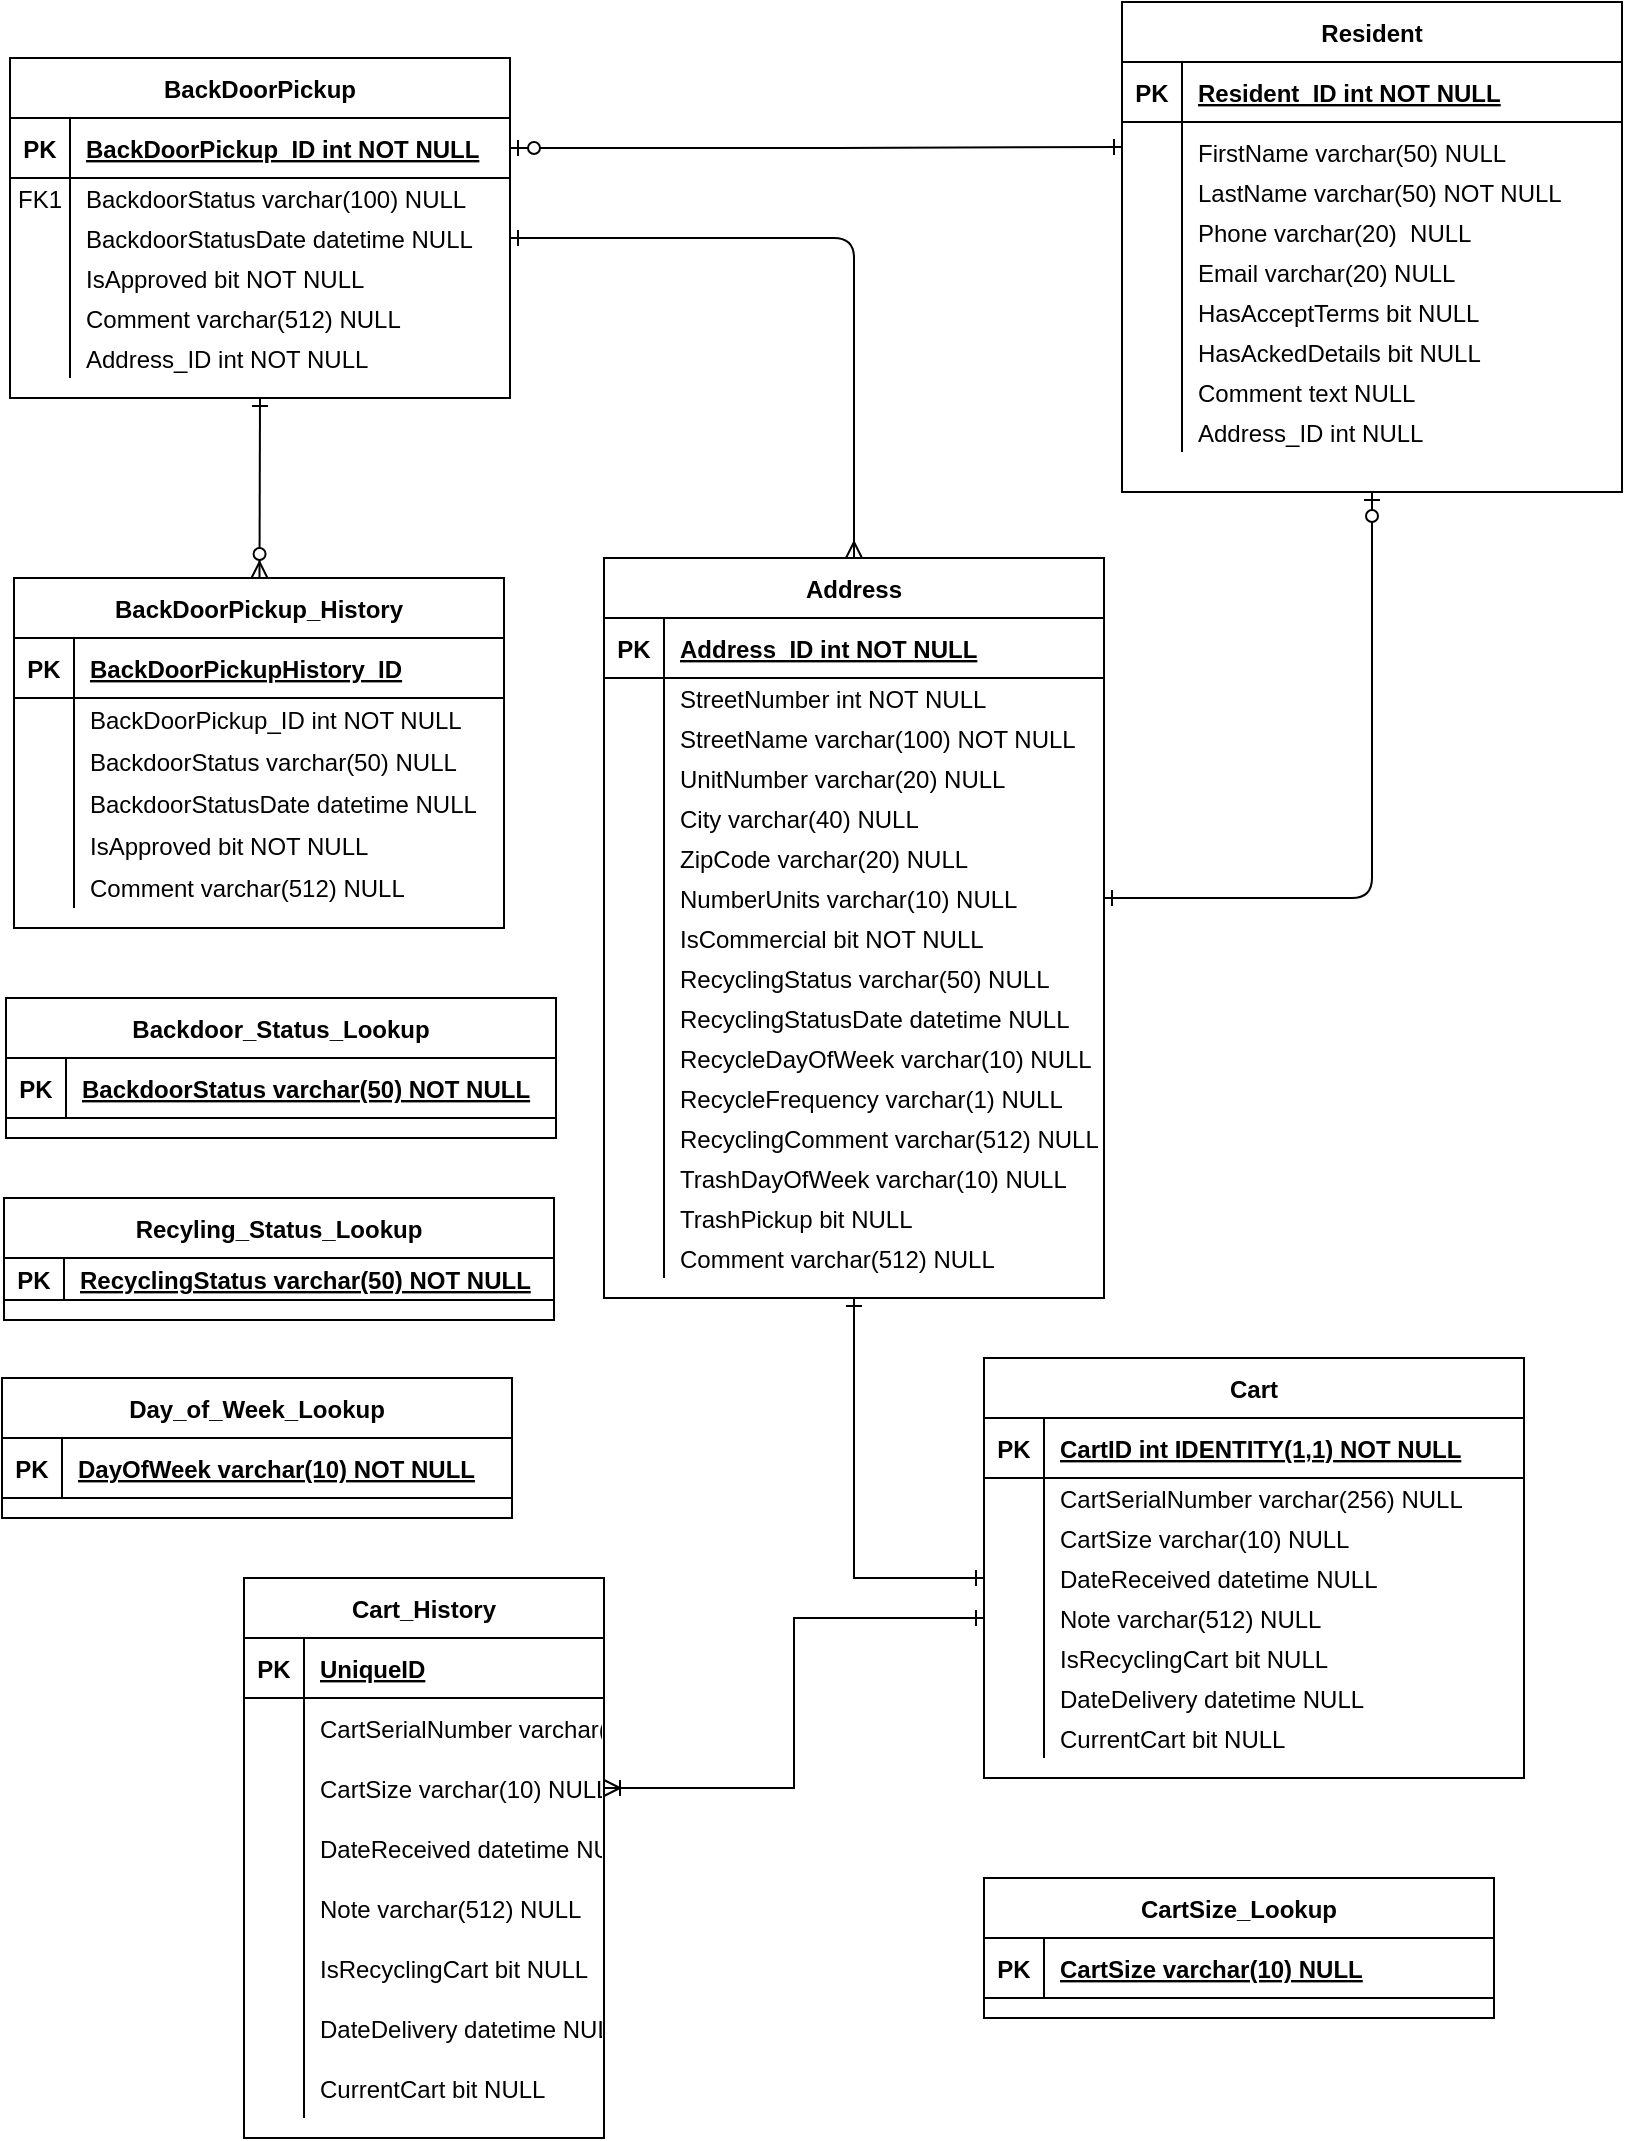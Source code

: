 <mxfile version="13.7.3" type="device"><diagram id="R2lEEEUBdFMjLlhIrx00" name="Page-1"><mxGraphModel dx="1350" dy="816" grid="1" gridSize="10" guides="1" tooltips="1" connect="1" arrows="1" fold="1" page="1" pageScale="1" pageWidth="850" pageHeight="1100" math="0" shadow="0" extFonts="Permanent Marker^https://fonts.googleapis.com/css?family=Permanent+Marker"><root><mxCell id="0"/><mxCell id="1" parent="0"/><mxCell id="C-vyLk0tnHw3VtMMgP7b-12" value="" style="edgeStyle=orthogonalEdgeStyle;endArrow=ERone;startArrow=ERzeroToOne;endFill=0;startFill=1;exitX=1;exitY=0.5;exitDx=0;exitDy=0;entryX=0;entryY=0.5;entryDx=0;entryDy=0;" parent="1" source="C-vyLk0tnHw3VtMMgP7b-14" target="C-vyLk0tnHw3VtMMgP7b-27" edge="1"><mxGeometry width="100" height="100" relative="1" as="geometry"><mxPoint x="460" y="304" as="sourcePoint"/><mxPoint x="320" y="555" as="targetPoint"/></mxGeometry></mxCell><mxCell id="InYRUvCqcg6ydO3_jA5y-37" value="" style="endArrow=ERone;startArrow=ERzeroToOne;endFill=0;startFill=1;entryX=1;entryY=0.5;entryDx=0;entryDy=0;exitX=0.5;exitY=1;exitDx=0;exitDy=0;" parent="1" source="C-vyLk0tnHw3VtMMgP7b-23" target="AdUy7Ra1p3_jU1M0rSRZ-57" edge="1"><mxGeometry width="100" height="100" relative="1" as="geometry"><mxPoint x="680" y="519" as="sourcePoint"/><mxPoint x="535" y="555" as="targetPoint"/><Array as="points"><mxPoint x="704" y="450"/></Array></mxGeometry></mxCell><mxCell id="InYRUvCqcg6ydO3_jA5y-51" value="" style="endArrow=ERzeroToMany;html=1;rounded=0;exitX=0.5;exitY=1;exitDx=0;exitDy=0;startArrow=ERone;startFill=0;endFill=1;" parent="1" source="C-vyLk0tnHw3VtMMgP7b-13" target="InYRUvCqcg6ydO3_jA5y-38" edge="1"><mxGeometry relative="1" as="geometry"><mxPoint x="340" y="420" as="sourcePoint"/><mxPoint x="150" y="520" as="targetPoint"/></mxGeometry></mxCell><mxCell id="InYRUvCqcg6ydO3_jA5y-66" value="" style="endArrow=ERone;html=1;rounded=0;startArrow=ERone;startFill=0;endFill=0;exitX=0;exitY=0.5;exitDx=0;exitDy=0;entryX=0.5;entryY=1;entryDx=0;entryDy=0;" parent="1" source="InYRUvCqcg6ydO3_jA5y-56" target="InYRUvCqcg6ydO3_jA5y-24" edge="1"><mxGeometry relative="1" as="geometry"><mxPoint x="800" y="814" as="sourcePoint"/><mxPoint x="415" y="649" as="targetPoint"/><Array as="points"><mxPoint x="445" y="790"/></Array></mxGeometry></mxCell><mxCell id="InYRUvCqcg6ydO3_jA5y-88" value="" style="endArrow=ERoneToMany;html=1;rounded=0;exitX=0;exitY=0.5;exitDx=0;exitDy=0;entryX=1;entryY=0.5;entryDx=0;entryDy=0;startArrow=ERone;startFill=0;endFill=0;edgeStyle=orthogonalEdgeStyle;" parent="1" source="InYRUvCqcg6ydO3_jA5y-59" target="InYRUvCqcg6ydO3_jA5y-78" edge="1"><mxGeometry relative="1" as="geometry"><mxPoint x="670" y="849" as="sourcePoint"/><mxPoint x="830" y="849" as="targetPoint"/></mxGeometry></mxCell><mxCell id="C-vyLk0tnHw3VtMMgP7b-13" value="BackDoorPickup" style="shape=table;startSize=30;container=1;collapsible=1;childLayout=tableLayout;fixedRows=1;rowLines=0;fontStyle=1;align=center;resizeLast=1;" parent="1" vertex="1"><mxGeometry x="23" y="30" width="250" height="170" as="geometry"/></mxCell><mxCell id="C-vyLk0tnHw3VtMMgP7b-14" value="" style="shape=partialRectangle;collapsible=0;dropTarget=0;pointerEvents=0;fillColor=none;points=[[0,0.5],[1,0.5]];portConstraint=eastwest;top=0;left=0;right=0;bottom=1;" parent="C-vyLk0tnHw3VtMMgP7b-13" vertex="1"><mxGeometry y="30" width="250" height="30" as="geometry"/></mxCell><mxCell id="C-vyLk0tnHw3VtMMgP7b-15" value="PK" style="shape=partialRectangle;overflow=hidden;connectable=0;fillColor=none;top=0;left=0;bottom=0;right=0;fontStyle=1;" parent="C-vyLk0tnHw3VtMMgP7b-14" vertex="1"><mxGeometry width="30" height="30" as="geometry"/></mxCell><mxCell id="C-vyLk0tnHw3VtMMgP7b-16" value="BackDoorPickup_ID int NOT NULL " style="shape=partialRectangle;overflow=hidden;connectable=0;fillColor=none;top=0;left=0;bottom=0;right=0;align=left;spacingLeft=6;fontStyle=5;" parent="C-vyLk0tnHw3VtMMgP7b-14" vertex="1"><mxGeometry x="30" width="220" height="30" as="geometry"/></mxCell><mxCell id="C-vyLk0tnHw3VtMMgP7b-17" value="" style="shape=partialRectangle;collapsible=0;dropTarget=0;pointerEvents=0;fillColor=none;points=[[0,0.5],[1,0.5]];portConstraint=eastwest;top=0;left=0;right=0;bottom=0;" parent="C-vyLk0tnHw3VtMMgP7b-13" vertex="1"><mxGeometry y="60" width="250" height="20" as="geometry"/></mxCell><mxCell id="C-vyLk0tnHw3VtMMgP7b-18" value="FK1" style="shape=partialRectangle;overflow=hidden;connectable=0;fillColor=none;top=0;left=0;bottom=0;right=0;" parent="C-vyLk0tnHw3VtMMgP7b-17" vertex="1"><mxGeometry width="30" height="20" as="geometry"/></mxCell><mxCell id="C-vyLk0tnHw3VtMMgP7b-19" value="BackdoorStatus varchar(100) NULL" style="shape=partialRectangle;overflow=hidden;connectable=0;fillColor=none;top=0;left=0;bottom=0;right=0;align=left;spacingLeft=6;" parent="C-vyLk0tnHw3VtMMgP7b-17" vertex="1"><mxGeometry x="30" width="220" height="20" as="geometry"/></mxCell><mxCell id="C-vyLk0tnHw3VtMMgP7b-20" value="" style="shape=partialRectangle;collapsible=0;dropTarget=0;pointerEvents=0;fillColor=none;points=[[0,0.5],[1,0.5]];portConstraint=eastwest;top=0;left=0;right=0;bottom=0;" parent="C-vyLk0tnHw3VtMMgP7b-13" vertex="1"><mxGeometry y="80" width="250" height="20" as="geometry"/></mxCell><mxCell id="C-vyLk0tnHw3VtMMgP7b-21" value="" style="shape=partialRectangle;overflow=hidden;connectable=0;fillColor=none;top=0;left=0;bottom=0;right=0;" parent="C-vyLk0tnHw3VtMMgP7b-20" vertex="1"><mxGeometry width="30" height="20" as="geometry"/></mxCell><mxCell id="C-vyLk0tnHw3VtMMgP7b-22" value="BackdoorStatusDate datetime NULL" style="shape=partialRectangle;overflow=hidden;connectable=0;fillColor=none;top=0;left=0;bottom=0;right=0;align=left;spacingLeft=6;" parent="C-vyLk0tnHw3VtMMgP7b-20" vertex="1"><mxGeometry x="30" width="220" height="20" as="geometry"/></mxCell><mxCell id="AdUy7Ra1p3_jU1M0rSRZ-88" value="" style="shape=partialRectangle;collapsible=0;dropTarget=0;pointerEvents=0;fillColor=none;points=[[0,0.5],[1,0.5]];portConstraint=eastwest;top=0;left=0;right=0;bottom=0;" parent="C-vyLk0tnHw3VtMMgP7b-13" vertex="1"><mxGeometry y="100" width="250" height="20" as="geometry"/></mxCell><mxCell id="AdUy7Ra1p3_jU1M0rSRZ-89" value="" style="shape=partialRectangle;overflow=hidden;connectable=0;fillColor=none;top=0;left=0;bottom=0;right=0;" parent="AdUy7Ra1p3_jU1M0rSRZ-88" vertex="1"><mxGeometry width="30" height="20" as="geometry"/></mxCell><mxCell id="AdUy7Ra1p3_jU1M0rSRZ-90" value="IsApproved bit NOT NULL" style="shape=partialRectangle;overflow=hidden;connectable=0;fillColor=none;top=0;left=0;bottom=0;right=0;align=left;spacingLeft=6;" parent="AdUy7Ra1p3_jU1M0rSRZ-88" vertex="1"><mxGeometry x="30" width="220" height="20" as="geometry"/></mxCell><mxCell id="AdUy7Ra1p3_jU1M0rSRZ-91" value="" style="shape=partialRectangle;collapsible=0;dropTarget=0;pointerEvents=0;fillColor=none;points=[[0,0.5],[1,0.5]];portConstraint=eastwest;top=0;left=0;right=0;bottom=0;" parent="C-vyLk0tnHw3VtMMgP7b-13" vertex="1"><mxGeometry y="120" width="250" height="20" as="geometry"/></mxCell><mxCell id="AdUy7Ra1p3_jU1M0rSRZ-92" value="" style="shape=partialRectangle;overflow=hidden;connectable=0;fillColor=none;top=0;left=0;bottom=0;right=0;" parent="AdUy7Ra1p3_jU1M0rSRZ-91" vertex="1"><mxGeometry width="30" height="20" as="geometry"/></mxCell><mxCell id="AdUy7Ra1p3_jU1M0rSRZ-93" value="Comment varchar(512) NULL" style="shape=partialRectangle;overflow=hidden;connectable=0;fillColor=none;top=0;left=0;bottom=0;right=0;align=left;spacingLeft=6;" parent="AdUy7Ra1p3_jU1M0rSRZ-91" vertex="1"><mxGeometry x="30" width="220" height="20" as="geometry"/></mxCell><mxCell id="AdUy7Ra1p3_jU1M0rSRZ-106" value="" style="shape=partialRectangle;collapsible=0;dropTarget=0;pointerEvents=0;fillColor=none;points=[[0,0.5],[1,0.5]];portConstraint=eastwest;top=0;left=0;right=0;bottom=0;" parent="C-vyLk0tnHw3VtMMgP7b-13" vertex="1"><mxGeometry y="140" width="250" height="20" as="geometry"/></mxCell><mxCell id="AdUy7Ra1p3_jU1M0rSRZ-107" value="" style="shape=partialRectangle;overflow=hidden;connectable=0;fillColor=none;top=0;left=0;bottom=0;right=0;" parent="AdUy7Ra1p3_jU1M0rSRZ-106" vertex="1"><mxGeometry width="30" height="20" as="geometry"/></mxCell><mxCell id="AdUy7Ra1p3_jU1M0rSRZ-108" value="Address_ID int NOT NULL" style="shape=partialRectangle;overflow=hidden;connectable=0;fillColor=none;top=0;left=0;bottom=0;right=0;align=left;spacingLeft=6;" parent="AdUy7Ra1p3_jU1M0rSRZ-106" vertex="1"><mxGeometry x="30" width="220" height="20" as="geometry"/></mxCell><mxCell id="C-vyLk0tnHw3VtMMgP7b-23" value="Resident" style="shape=table;startSize=30;container=1;collapsible=1;childLayout=tableLayout;fixedRows=1;rowLines=0;fontStyle=1;align=center;resizeLast=1;" parent="1" vertex="1"><mxGeometry x="579" y="2" width="250" height="245" as="geometry"/></mxCell><mxCell id="C-vyLk0tnHw3VtMMgP7b-24" value="" style="shape=partialRectangle;collapsible=0;dropTarget=0;pointerEvents=0;fillColor=none;points=[[0,0.5],[1,0.5]];portConstraint=eastwest;top=0;left=0;right=0;bottom=1;" parent="C-vyLk0tnHw3VtMMgP7b-23" vertex="1"><mxGeometry y="30" width="250" height="30" as="geometry"/></mxCell><mxCell id="C-vyLk0tnHw3VtMMgP7b-25" value="PK" style="shape=partialRectangle;overflow=hidden;connectable=0;fillColor=none;top=0;left=0;bottom=0;right=0;fontStyle=1;" parent="C-vyLk0tnHw3VtMMgP7b-24" vertex="1"><mxGeometry width="30" height="30" as="geometry"/></mxCell><mxCell id="C-vyLk0tnHw3VtMMgP7b-26" value="Resident_ID int NOT NULL " style="shape=partialRectangle;overflow=hidden;connectable=0;fillColor=none;top=0;left=0;bottom=0;right=0;align=left;spacingLeft=6;fontStyle=5;" parent="C-vyLk0tnHw3VtMMgP7b-24" vertex="1"><mxGeometry x="30" width="220" height="30" as="geometry"/></mxCell><mxCell id="C-vyLk0tnHw3VtMMgP7b-27" value="" style="shape=partialRectangle;collapsible=0;dropTarget=0;pointerEvents=0;fillColor=none;points=[[0,0.5],[1,0.5]];portConstraint=eastwest;top=0;left=0;right=0;bottom=0;" parent="C-vyLk0tnHw3VtMMgP7b-23" vertex="1"><mxGeometry y="60" width="250" height="25" as="geometry"/></mxCell><mxCell id="C-vyLk0tnHw3VtMMgP7b-28" value="" style="shape=partialRectangle;overflow=hidden;connectable=0;fillColor=none;top=0;left=0;bottom=0;right=0;" parent="C-vyLk0tnHw3VtMMgP7b-27" vertex="1"><mxGeometry width="30" height="25" as="geometry"/></mxCell><mxCell id="AdUy7Ra1p3_jU1M0rSRZ-87" value="" style="group" parent="C-vyLk0tnHw3VtMMgP7b-27" vertex="1" connectable="0"><mxGeometry x="30" width="220" height="25" as="geometry"/></mxCell><mxCell id="C-vyLk0tnHw3VtMMgP7b-29" value="FirstName varchar(50) NULL" style="shape=partialRectangle;overflow=hidden;connectable=0;fillColor=none;top=0;left=0;bottom=0;right=0;align=left;spacingLeft=6;spacing=2;" parent="AdUy7Ra1p3_jU1M0rSRZ-87" vertex="1"><mxGeometry width="220" height="30" as="geometry"/></mxCell><mxCell id="AdUy7Ra1p3_jU1M0rSRZ-1" value="" style="shape=partialRectangle;collapsible=0;dropTarget=0;pointerEvents=0;fillColor=none;points=[[0,0.5],[1,0.5]];portConstraint=eastwest;top=0;left=0;right=0;bottom=0;" parent="C-vyLk0tnHw3VtMMgP7b-23" vertex="1"><mxGeometry y="85" width="250" height="20" as="geometry"/></mxCell><mxCell id="AdUy7Ra1p3_jU1M0rSRZ-2" value="" style="shape=partialRectangle;overflow=hidden;connectable=0;fillColor=none;top=0;left=0;bottom=0;right=0;" parent="AdUy7Ra1p3_jU1M0rSRZ-1" vertex="1"><mxGeometry width="30" height="20" as="geometry"/></mxCell><mxCell id="AdUy7Ra1p3_jU1M0rSRZ-3" value="LastName varchar(50) NOT NULL" style="shape=partialRectangle;overflow=hidden;connectable=0;fillColor=none;top=0;left=0;bottom=0;right=0;align=left;spacingLeft=6;spacing=2;" parent="AdUy7Ra1p3_jU1M0rSRZ-1" vertex="1"><mxGeometry x="30" width="220" height="20" as="geometry"/></mxCell><mxCell id="AdUy7Ra1p3_jU1M0rSRZ-4" value="" style="shape=partialRectangle;collapsible=0;dropTarget=0;pointerEvents=0;fillColor=none;points=[[0,0.5],[1,0.5]];portConstraint=eastwest;top=0;left=0;right=0;bottom=0;" parent="C-vyLk0tnHw3VtMMgP7b-23" vertex="1"><mxGeometry y="105" width="250" height="20" as="geometry"/></mxCell><mxCell id="AdUy7Ra1p3_jU1M0rSRZ-5" value="" style="shape=partialRectangle;overflow=hidden;connectable=0;fillColor=none;top=0;left=0;bottom=0;right=0;" parent="AdUy7Ra1p3_jU1M0rSRZ-4" vertex="1"><mxGeometry width="30" height="20" as="geometry"/></mxCell><mxCell id="AdUy7Ra1p3_jU1M0rSRZ-6" value="Phone varchar(20)  NULL" style="shape=partialRectangle;overflow=hidden;connectable=0;fillColor=none;top=0;left=0;bottom=0;right=0;align=left;spacingLeft=6;spacing=2;" parent="AdUy7Ra1p3_jU1M0rSRZ-4" vertex="1"><mxGeometry x="30" width="220" height="20" as="geometry"/></mxCell><mxCell id="AdUy7Ra1p3_jU1M0rSRZ-7" value="" style="shape=partialRectangle;collapsible=0;dropTarget=0;pointerEvents=0;fillColor=none;points=[[0,0.5],[1,0.5]];portConstraint=eastwest;top=0;left=0;right=0;bottom=0;" parent="C-vyLk0tnHw3VtMMgP7b-23" vertex="1"><mxGeometry y="125" width="250" height="20" as="geometry"/></mxCell><mxCell id="AdUy7Ra1p3_jU1M0rSRZ-8" value="" style="shape=partialRectangle;overflow=hidden;connectable=0;fillColor=none;top=0;left=0;bottom=0;right=0;" parent="AdUy7Ra1p3_jU1M0rSRZ-7" vertex="1"><mxGeometry width="30" height="20" as="geometry"/></mxCell><mxCell id="AdUy7Ra1p3_jU1M0rSRZ-9" value="Email varchar(20) NULL" style="shape=partialRectangle;overflow=hidden;connectable=0;fillColor=none;top=0;left=0;bottom=0;right=0;align=left;spacingLeft=6;spacing=2;" parent="AdUy7Ra1p3_jU1M0rSRZ-7" vertex="1"><mxGeometry x="30" width="220" height="20" as="geometry"/></mxCell><mxCell id="AdUy7Ra1p3_jU1M0rSRZ-14" value="" style="shape=partialRectangle;collapsible=0;dropTarget=0;pointerEvents=0;fillColor=none;points=[[0,0.5],[1,0.5]];portConstraint=eastwest;top=0;left=0;right=0;bottom=0;" parent="C-vyLk0tnHw3VtMMgP7b-23" vertex="1"><mxGeometry y="145" width="250" height="20" as="geometry"/></mxCell><mxCell id="AdUy7Ra1p3_jU1M0rSRZ-15" value="" style="shape=partialRectangle;overflow=hidden;connectable=0;fillColor=none;top=0;left=0;bottom=0;right=0;" parent="AdUy7Ra1p3_jU1M0rSRZ-14" vertex="1"><mxGeometry width="30" height="20" as="geometry"/></mxCell><mxCell id="AdUy7Ra1p3_jU1M0rSRZ-16" value="HasAcceptTerms bit NULL" style="shape=partialRectangle;overflow=hidden;connectable=0;fillColor=none;top=0;left=0;bottom=0;right=0;align=left;spacingLeft=6;spacing=2;" parent="AdUy7Ra1p3_jU1M0rSRZ-14" vertex="1"><mxGeometry x="30" width="220" height="20" as="geometry"/></mxCell><mxCell id="AdUy7Ra1p3_jU1M0rSRZ-39" value="" style="shape=partialRectangle;collapsible=0;dropTarget=0;pointerEvents=0;fillColor=none;points=[[0,0.5],[1,0.5]];portConstraint=eastwest;top=0;left=0;right=0;bottom=0;" parent="C-vyLk0tnHw3VtMMgP7b-23" vertex="1"><mxGeometry y="165" width="250" height="20" as="geometry"/></mxCell><mxCell id="AdUy7Ra1p3_jU1M0rSRZ-40" value="" style="shape=partialRectangle;overflow=hidden;connectable=0;fillColor=none;top=0;left=0;bottom=0;right=0;" parent="AdUy7Ra1p3_jU1M0rSRZ-39" vertex="1"><mxGeometry width="30" height="20" as="geometry"/></mxCell><mxCell id="AdUy7Ra1p3_jU1M0rSRZ-41" value="HasAckedDetails bit NULL" style="shape=partialRectangle;overflow=hidden;connectable=0;fillColor=none;top=0;left=0;bottom=0;right=0;align=left;spacingLeft=6;spacing=2;" parent="AdUy7Ra1p3_jU1M0rSRZ-39" vertex="1"><mxGeometry x="30" width="220" height="20" as="geometry"/></mxCell><mxCell id="AdUy7Ra1p3_jU1M0rSRZ-42" value="" style="shape=partialRectangle;collapsible=0;dropTarget=0;pointerEvents=0;fillColor=none;points=[[0,0.5],[1,0.5]];portConstraint=eastwest;top=0;left=0;right=0;bottom=0;" parent="C-vyLk0tnHw3VtMMgP7b-23" vertex="1"><mxGeometry y="185" width="250" height="20" as="geometry"/></mxCell><mxCell id="AdUy7Ra1p3_jU1M0rSRZ-43" value="" style="shape=partialRectangle;overflow=hidden;connectable=0;fillColor=none;top=0;left=0;bottom=0;right=0;" parent="AdUy7Ra1p3_jU1M0rSRZ-42" vertex="1"><mxGeometry width="30" height="20" as="geometry"/></mxCell><mxCell id="AdUy7Ra1p3_jU1M0rSRZ-44" value="Comment text NULL" style="shape=partialRectangle;overflow=hidden;connectable=0;fillColor=none;top=0;left=0;bottom=0;right=0;align=left;spacingLeft=6;spacing=2;" parent="AdUy7Ra1p3_jU1M0rSRZ-42" vertex="1"><mxGeometry x="30" width="220" height="20" as="geometry"/></mxCell><mxCell id="AdUy7Ra1p3_jU1M0rSRZ-84" value="" style="shape=partialRectangle;collapsible=0;dropTarget=0;pointerEvents=0;fillColor=none;points=[[0,0.5],[1,0.5]];portConstraint=eastwest;top=0;left=0;right=0;bottom=0;" parent="C-vyLk0tnHw3VtMMgP7b-23" vertex="1"><mxGeometry y="205" width="250" height="20" as="geometry"/></mxCell><mxCell id="AdUy7Ra1p3_jU1M0rSRZ-85" value="" style="shape=partialRectangle;overflow=hidden;connectable=0;fillColor=none;top=0;left=0;bottom=0;right=0;" parent="AdUy7Ra1p3_jU1M0rSRZ-84" vertex="1"><mxGeometry width="30" height="20" as="geometry"/></mxCell><mxCell id="AdUy7Ra1p3_jU1M0rSRZ-86" value="Address_ID int NULL" style="shape=partialRectangle;overflow=hidden;connectable=0;fillColor=none;top=0;left=0;bottom=0;right=0;align=left;spacingLeft=6;spacing=2;" parent="AdUy7Ra1p3_jU1M0rSRZ-84" vertex="1"><mxGeometry x="30" width="220" height="20" as="geometry"/></mxCell><mxCell id="AdUy7Ra1p3_jU1M0rSRZ-109" value="" style="endArrow=ERone;html=1;exitX=0.5;exitY=0;exitDx=0;exitDy=0;entryX=1;entryY=0.5;entryDx=0;entryDy=0;edgeStyle=orthogonalEdgeStyle;startArrow=ERmany;startFill=0;endFill=0;" parent="1" source="InYRUvCqcg6ydO3_jA5y-24" target="C-vyLk0tnHw3VtMMgP7b-20" edge="1"><mxGeometry width="50" height="50" relative="1" as="geometry"><mxPoint x="580" y="440" as="sourcePoint"/><mxPoint x="630" y="390" as="targetPoint"/></mxGeometry></mxCell><mxCell id="InYRUvCqcg6ydO3_jA5y-38" value="BackDoorPickup_History" style="shape=table;startSize=30;container=1;collapsible=1;childLayout=tableLayout;fixedRows=1;rowLines=0;fontStyle=1;align=center;resizeLast=1;" parent="1" vertex="1"><mxGeometry x="25" y="290" width="245" height="175" as="geometry"/></mxCell><mxCell id="InYRUvCqcg6ydO3_jA5y-39" value="" style="shape=partialRectangle;collapsible=0;dropTarget=0;pointerEvents=0;fillColor=none;top=0;left=0;bottom=1;right=0;points=[[0,0.5],[1,0.5]];portConstraint=eastwest;" parent="InYRUvCqcg6ydO3_jA5y-38" vertex="1"><mxGeometry y="30" width="245" height="30" as="geometry"/></mxCell><mxCell id="InYRUvCqcg6ydO3_jA5y-40" value="PK" style="shape=partialRectangle;connectable=0;fillColor=none;top=0;left=0;bottom=0;right=0;fontStyle=1;overflow=hidden;" parent="InYRUvCqcg6ydO3_jA5y-39" vertex="1"><mxGeometry width="30" height="30" as="geometry"/></mxCell><mxCell id="InYRUvCqcg6ydO3_jA5y-41" value="BackDoorPickupHistory_ID" style="shape=partialRectangle;connectable=0;fillColor=none;top=0;left=0;bottom=0;right=0;align=left;spacingLeft=6;fontStyle=5;overflow=hidden;" parent="InYRUvCqcg6ydO3_jA5y-39" vertex="1"><mxGeometry x="30" width="215" height="30" as="geometry"/></mxCell><mxCell id="InYRUvCqcg6ydO3_jA5y-42" value="" style="shape=partialRectangle;collapsible=0;dropTarget=0;pointerEvents=0;fillColor=none;top=0;left=0;bottom=0;right=0;points=[[0,0.5],[1,0.5]];portConstraint=eastwest;" parent="InYRUvCqcg6ydO3_jA5y-38" vertex="1"><mxGeometry y="60" width="245" height="21" as="geometry"/></mxCell><mxCell id="InYRUvCqcg6ydO3_jA5y-43" value="" style="shape=partialRectangle;connectable=0;fillColor=none;top=0;left=0;bottom=0;right=0;editable=1;overflow=hidden;" parent="InYRUvCqcg6ydO3_jA5y-42" vertex="1"><mxGeometry width="30" height="21" as="geometry"/></mxCell><mxCell id="InYRUvCqcg6ydO3_jA5y-44" value="BackDoorPickup_ID int NOT NULL" style="shape=partialRectangle;connectable=0;fillColor=none;top=0;left=0;bottom=0;right=0;align=left;spacingLeft=6;overflow=hidden;" parent="InYRUvCqcg6ydO3_jA5y-42" vertex="1"><mxGeometry x="30" width="215" height="21" as="geometry"/></mxCell><mxCell id="AdUy7Ra1p3_jU1M0rSRZ-94" value="" style="shape=partialRectangle;collapsible=0;dropTarget=0;pointerEvents=0;fillColor=none;top=0;left=0;bottom=0;right=0;points=[[0,0.5],[1,0.5]];portConstraint=eastwest;" parent="InYRUvCqcg6ydO3_jA5y-38" vertex="1"><mxGeometry y="81" width="245" height="21" as="geometry"/></mxCell><mxCell id="AdUy7Ra1p3_jU1M0rSRZ-95" value="" style="shape=partialRectangle;connectable=0;fillColor=none;top=0;left=0;bottom=0;right=0;editable=1;overflow=hidden;" parent="AdUy7Ra1p3_jU1M0rSRZ-94" vertex="1"><mxGeometry width="30" height="21" as="geometry"/></mxCell><mxCell id="AdUy7Ra1p3_jU1M0rSRZ-96" value="BackdoorStatus varchar(50) NULL" style="shape=partialRectangle;connectable=0;fillColor=none;top=0;left=0;bottom=0;right=0;align=left;spacingLeft=6;overflow=hidden;" parent="AdUy7Ra1p3_jU1M0rSRZ-94" vertex="1"><mxGeometry x="30" width="215" height="21" as="geometry"/></mxCell><mxCell id="AdUy7Ra1p3_jU1M0rSRZ-97" value="" style="shape=partialRectangle;collapsible=0;dropTarget=0;pointerEvents=0;fillColor=none;top=0;left=0;bottom=0;right=0;points=[[0,0.5],[1,0.5]];portConstraint=eastwest;" parent="InYRUvCqcg6ydO3_jA5y-38" vertex="1"><mxGeometry y="102" width="245" height="21" as="geometry"/></mxCell><mxCell id="AdUy7Ra1p3_jU1M0rSRZ-98" value="" style="shape=partialRectangle;connectable=0;fillColor=none;top=0;left=0;bottom=0;right=0;editable=1;overflow=hidden;" parent="AdUy7Ra1p3_jU1M0rSRZ-97" vertex="1"><mxGeometry width="30" height="21" as="geometry"/></mxCell><mxCell id="AdUy7Ra1p3_jU1M0rSRZ-99" value="BackdoorStatusDate datetime NULL" style="shape=partialRectangle;connectable=0;fillColor=none;top=0;left=0;bottom=0;right=0;align=left;spacingLeft=6;overflow=hidden;" parent="AdUy7Ra1p3_jU1M0rSRZ-97" vertex="1"><mxGeometry x="30" width="215" height="21" as="geometry"/></mxCell><mxCell id="AdUy7Ra1p3_jU1M0rSRZ-100" value="" style="shape=partialRectangle;collapsible=0;dropTarget=0;pointerEvents=0;fillColor=none;top=0;left=0;bottom=0;right=0;points=[[0,0.5],[1,0.5]];portConstraint=eastwest;" parent="InYRUvCqcg6ydO3_jA5y-38" vertex="1"><mxGeometry y="123" width="245" height="21" as="geometry"/></mxCell><mxCell id="AdUy7Ra1p3_jU1M0rSRZ-101" value="" style="shape=partialRectangle;connectable=0;fillColor=none;top=0;left=0;bottom=0;right=0;editable=1;overflow=hidden;" parent="AdUy7Ra1p3_jU1M0rSRZ-100" vertex="1"><mxGeometry width="30" height="21" as="geometry"/></mxCell><mxCell id="AdUy7Ra1p3_jU1M0rSRZ-102" value="IsApproved bit NOT NULL" style="shape=partialRectangle;connectable=0;fillColor=none;top=0;left=0;bottom=0;right=0;align=left;spacingLeft=6;overflow=hidden;" parent="AdUy7Ra1p3_jU1M0rSRZ-100" vertex="1"><mxGeometry x="30" width="215" height="21" as="geometry"/></mxCell><mxCell id="AdUy7Ra1p3_jU1M0rSRZ-103" value="" style="shape=partialRectangle;collapsible=0;dropTarget=0;pointerEvents=0;fillColor=none;top=0;left=0;bottom=0;right=0;points=[[0,0.5],[1,0.5]];portConstraint=eastwest;" parent="InYRUvCqcg6ydO3_jA5y-38" vertex="1"><mxGeometry y="144" width="245" height="21" as="geometry"/></mxCell><mxCell id="AdUy7Ra1p3_jU1M0rSRZ-104" value="" style="shape=partialRectangle;connectable=0;fillColor=none;top=0;left=0;bottom=0;right=0;editable=1;overflow=hidden;" parent="AdUy7Ra1p3_jU1M0rSRZ-103" vertex="1"><mxGeometry width="30" height="21" as="geometry"/></mxCell><mxCell id="AdUy7Ra1p3_jU1M0rSRZ-105" value="Comment varchar(512) NULL" style="shape=partialRectangle;connectable=0;fillColor=none;top=0;left=0;bottom=0;right=0;align=left;spacingLeft=6;overflow=hidden;" parent="AdUy7Ra1p3_jU1M0rSRZ-103" vertex="1"><mxGeometry x="30" width="215" height="21" as="geometry"/></mxCell><mxCell id="AdUy7Ra1p3_jU1M0rSRZ-110" value="Backdoor_Status_Lookup" style="shape=table;startSize=30;container=1;collapsible=1;childLayout=tableLayout;fixedRows=1;rowLines=0;fontStyle=1;align=center;resizeLast=1;" parent="1" vertex="1"><mxGeometry x="21" y="500" width="275" height="70" as="geometry"/></mxCell><mxCell id="AdUy7Ra1p3_jU1M0rSRZ-111" value="" style="shape=partialRectangle;collapsible=0;dropTarget=0;pointerEvents=0;fillColor=none;top=0;left=0;bottom=1;right=0;points=[[0,0.5],[1,0.5]];portConstraint=eastwest;" parent="AdUy7Ra1p3_jU1M0rSRZ-110" vertex="1"><mxGeometry y="30" width="275" height="30" as="geometry"/></mxCell><mxCell id="AdUy7Ra1p3_jU1M0rSRZ-112" value="PK" style="shape=partialRectangle;connectable=0;fillColor=none;top=0;left=0;bottom=0;right=0;fontStyle=1;overflow=hidden;" parent="AdUy7Ra1p3_jU1M0rSRZ-111" vertex="1"><mxGeometry width="30" height="30" as="geometry"/></mxCell><mxCell id="AdUy7Ra1p3_jU1M0rSRZ-113" value="BackdoorStatus varchar(50) NOT NULL" style="shape=partialRectangle;connectable=0;fillColor=none;top=0;left=0;bottom=0;right=0;align=left;spacingLeft=6;fontStyle=5;overflow=hidden;" parent="AdUy7Ra1p3_jU1M0rSRZ-111" vertex="1"><mxGeometry x="30" width="245" height="30" as="geometry"/></mxCell><mxCell id="InYRUvCqcg6ydO3_jA5y-1" value="Recyling_Status_Lookup" style="shape=table;startSize=30;container=1;collapsible=1;childLayout=tableLayout;fixedRows=1;rowLines=0;fontStyle=1;align=center;resizeLast=1;" parent="1" vertex="1"><mxGeometry x="20" y="600" width="275" height="61" as="geometry"/></mxCell><mxCell id="InYRUvCqcg6ydO3_jA5y-2" value="" style="shape=partialRectangle;collapsible=0;dropTarget=0;pointerEvents=0;fillColor=none;top=0;left=0;bottom=1;right=0;points=[[0,0.5],[1,0.5]];portConstraint=eastwest;" parent="InYRUvCqcg6ydO3_jA5y-1" vertex="1"><mxGeometry y="30" width="275" height="21" as="geometry"/></mxCell><mxCell id="InYRUvCqcg6ydO3_jA5y-3" value="PK" style="shape=partialRectangle;connectable=0;fillColor=none;top=0;left=0;bottom=0;right=0;fontStyle=1;overflow=hidden;" parent="InYRUvCqcg6ydO3_jA5y-2" vertex="1"><mxGeometry width="30" height="21" as="geometry"/></mxCell><mxCell id="InYRUvCqcg6ydO3_jA5y-4" value="RecyclingStatus varchar(50) NOT NULL" style="shape=partialRectangle;connectable=0;fillColor=none;top=0;left=0;bottom=0;right=0;align=left;spacingLeft=6;fontStyle=5;overflow=hidden;" parent="InYRUvCqcg6ydO3_jA5y-2" vertex="1"><mxGeometry x="30" width="245" height="21" as="geometry"/></mxCell><mxCell id="AdUy7Ra1p3_jU1M0rSRZ-114" value="Day_of_Week_Lookup" style="shape=table;startSize=30;container=1;collapsible=1;childLayout=tableLayout;fixedRows=1;rowLines=0;fontStyle=1;align=center;resizeLast=1;" parent="1" vertex="1"><mxGeometry x="19" y="690" width="255" height="70" as="geometry"/></mxCell><mxCell id="AdUy7Ra1p3_jU1M0rSRZ-115" value="" style="shape=partialRectangle;collapsible=0;dropTarget=0;pointerEvents=0;fillColor=none;top=0;left=0;bottom=1;right=0;points=[[0,0.5],[1,0.5]];portConstraint=eastwest;" parent="AdUy7Ra1p3_jU1M0rSRZ-114" vertex="1"><mxGeometry y="30" width="255" height="30" as="geometry"/></mxCell><mxCell id="AdUy7Ra1p3_jU1M0rSRZ-116" value="PK" style="shape=partialRectangle;connectable=0;fillColor=none;top=0;left=0;bottom=0;right=0;fontStyle=1;overflow=hidden;" parent="AdUy7Ra1p3_jU1M0rSRZ-115" vertex="1"><mxGeometry width="30" height="30" as="geometry"/></mxCell><mxCell id="AdUy7Ra1p3_jU1M0rSRZ-117" value="DayOfWeek varchar(10) NOT NULL" style="shape=partialRectangle;connectable=0;fillColor=none;top=0;left=0;bottom=0;right=0;align=left;spacingLeft=6;fontStyle=5;overflow=hidden;" parent="AdUy7Ra1p3_jU1M0rSRZ-115" vertex="1"><mxGeometry x="30" width="225" height="30" as="geometry"/></mxCell><mxCell id="InYRUvCqcg6ydO3_jA5y-24" value="Address" style="shape=table;startSize=30;container=1;collapsible=1;childLayout=tableLayout;fixedRows=1;rowLines=0;fontStyle=1;align=center;resizeLast=1;" parent="1" vertex="1"><mxGeometry x="320" y="280" width="250" height="370" as="geometry"/></mxCell><mxCell id="InYRUvCqcg6ydO3_jA5y-25" value="" style="shape=partialRectangle;collapsible=0;dropTarget=0;pointerEvents=0;fillColor=none;top=0;left=0;bottom=1;right=0;points=[[0,0.5],[1,0.5]];portConstraint=eastwest;" parent="InYRUvCqcg6ydO3_jA5y-24" vertex="1"><mxGeometry y="30" width="250" height="30" as="geometry"/></mxCell><mxCell id="InYRUvCqcg6ydO3_jA5y-26" value="PK" style="shape=partialRectangle;connectable=0;fillColor=none;top=0;left=0;bottom=0;right=0;fontStyle=1;overflow=hidden;" parent="InYRUvCqcg6ydO3_jA5y-25" vertex="1"><mxGeometry width="30" height="30" as="geometry"/></mxCell><mxCell id="InYRUvCqcg6ydO3_jA5y-27" value="Address_ID int NOT NULL" style="shape=partialRectangle;connectable=0;fillColor=none;top=0;left=0;bottom=0;right=0;align=left;spacingLeft=6;fontStyle=5;overflow=hidden;" parent="InYRUvCqcg6ydO3_jA5y-25" vertex="1"><mxGeometry x="30" width="220" height="30" as="geometry"/></mxCell><mxCell id="InYRUvCqcg6ydO3_jA5y-28" value="" style="shape=partialRectangle;collapsible=0;dropTarget=0;pointerEvents=0;fillColor=none;top=0;left=0;bottom=0;right=0;points=[[0,0.5],[1,0.5]];portConstraint=eastwest;" parent="InYRUvCqcg6ydO3_jA5y-24" vertex="1"><mxGeometry y="60" width="250" height="20" as="geometry"/></mxCell><mxCell id="InYRUvCqcg6ydO3_jA5y-29" value="" style="shape=partialRectangle;connectable=0;fillColor=none;top=0;left=0;bottom=0;right=0;editable=1;overflow=hidden;" parent="InYRUvCqcg6ydO3_jA5y-28" vertex="1"><mxGeometry width="30" height="20" as="geometry"/></mxCell><mxCell id="InYRUvCqcg6ydO3_jA5y-30" value="StreetNumber int NOT NULL" style="shape=partialRectangle;connectable=0;fillColor=none;top=0;left=0;bottom=0;right=0;align=left;spacingLeft=6;overflow=hidden;" parent="InYRUvCqcg6ydO3_jA5y-28" vertex="1"><mxGeometry x="30" width="220" height="20" as="geometry"/></mxCell><mxCell id="AdUy7Ra1p3_jU1M0rSRZ-45" value="" style="shape=partialRectangle;collapsible=0;dropTarget=0;pointerEvents=0;fillColor=none;top=0;left=0;bottom=0;right=0;points=[[0,0.5],[1,0.5]];portConstraint=eastwest;" parent="InYRUvCqcg6ydO3_jA5y-24" vertex="1"><mxGeometry y="80" width="250" height="20" as="geometry"/></mxCell><mxCell id="AdUy7Ra1p3_jU1M0rSRZ-46" value="" style="shape=partialRectangle;connectable=0;fillColor=none;top=0;left=0;bottom=0;right=0;editable=1;overflow=hidden;" parent="AdUy7Ra1p3_jU1M0rSRZ-45" vertex="1"><mxGeometry width="30" height="20" as="geometry"/></mxCell><mxCell id="AdUy7Ra1p3_jU1M0rSRZ-47" value="StreetName varchar(100) NOT NULL" style="shape=partialRectangle;connectable=0;fillColor=none;top=0;left=0;bottom=0;right=0;align=left;spacingLeft=6;overflow=hidden;" parent="AdUy7Ra1p3_jU1M0rSRZ-45" vertex="1"><mxGeometry x="30" width="220" height="20" as="geometry"/></mxCell><mxCell id="AdUy7Ra1p3_jU1M0rSRZ-48" value="" style="shape=partialRectangle;collapsible=0;dropTarget=0;pointerEvents=0;fillColor=none;top=0;left=0;bottom=0;right=0;points=[[0,0.5],[1,0.5]];portConstraint=eastwest;" parent="InYRUvCqcg6ydO3_jA5y-24" vertex="1"><mxGeometry y="100" width="250" height="20" as="geometry"/></mxCell><mxCell id="AdUy7Ra1p3_jU1M0rSRZ-49" value="" style="shape=partialRectangle;connectable=0;fillColor=none;top=0;left=0;bottom=0;right=0;editable=1;overflow=hidden;" parent="AdUy7Ra1p3_jU1M0rSRZ-48" vertex="1"><mxGeometry width="30" height="20" as="geometry"/></mxCell><mxCell id="AdUy7Ra1p3_jU1M0rSRZ-50" value="UnitNumber varchar(20) NULL" style="shape=partialRectangle;connectable=0;fillColor=none;top=0;left=0;bottom=0;right=0;align=left;spacingLeft=6;overflow=hidden;" parent="AdUy7Ra1p3_jU1M0rSRZ-48" vertex="1"><mxGeometry x="30" width="220" height="20" as="geometry"/></mxCell><mxCell id="AdUy7Ra1p3_jU1M0rSRZ-51" value="" style="shape=partialRectangle;collapsible=0;dropTarget=0;pointerEvents=0;fillColor=none;top=0;left=0;bottom=0;right=0;points=[[0,0.5],[1,0.5]];portConstraint=eastwest;" parent="InYRUvCqcg6ydO3_jA5y-24" vertex="1"><mxGeometry y="120" width="250" height="20" as="geometry"/></mxCell><mxCell id="AdUy7Ra1p3_jU1M0rSRZ-52" value="" style="shape=partialRectangle;connectable=0;fillColor=none;top=0;left=0;bottom=0;right=0;editable=1;overflow=hidden;" parent="AdUy7Ra1p3_jU1M0rSRZ-51" vertex="1"><mxGeometry width="30" height="20" as="geometry"/></mxCell><mxCell id="AdUy7Ra1p3_jU1M0rSRZ-53" value="City varchar(40) NULL" style="shape=partialRectangle;connectable=0;fillColor=none;top=0;left=0;bottom=0;right=0;align=left;spacingLeft=6;overflow=hidden;" parent="AdUy7Ra1p3_jU1M0rSRZ-51" vertex="1"><mxGeometry x="30" width="220" height="20" as="geometry"/></mxCell><mxCell id="AdUy7Ra1p3_jU1M0rSRZ-54" value="" style="shape=partialRectangle;collapsible=0;dropTarget=0;pointerEvents=0;fillColor=none;top=0;left=0;bottom=0;right=0;points=[[0,0.5],[1,0.5]];portConstraint=eastwest;" parent="InYRUvCqcg6ydO3_jA5y-24" vertex="1"><mxGeometry y="140" width="250" height="20" as="geometry"/></mxCell><mxCell id="AdUy7Ra1p3_jU1M0rSRZ-55" value="" style="shape=partialRectangle;connectable=0;fillColor=none;top=0;left=0;bottom=0;right=0;editable=1;overflow=hidden;" parent="AdUy7Ra1p3_jU1M0rSRZ-54" vertex="1"><mxGeometry width="30" height="20" as="geometry"/></mxCell><mxCell id="AdUy7Ra1p3_jU1M0rSRZ-56" value="ZipCode varchar(20) NULL" style="shape=partialRectangle;connectable=0;fillColor=none;top=0;left=0;bottom=0;right=0;align=left;spacingLeft=6;overflow=hidden;" parent="AdUy7Ra1p3_jU1M0rSRZ-54" vertex="1"><mxGeometry x="30" width="220" height="20" as="geometry"/></mxCell><mxCell id="AdUy7Ra1p3_jU1M0rSRZ-57" value="" style="shape=partialRectangle;collapsible=0;dropTarget=0;pointerEvents=0;fillColor=none;top=0;left=0;bottom=0;right=0;points=[[0,0.5],[1,0.5]];portConstraint=eastwest;" parent="InYRUvCqcg6ydO3_jA5y-24" vertex="1"><mxGeometry y="160" width="250" height="20" as="geometry"/></mxCell><mxCell id="AdUy7Ra1p3_jU1M0rSRZ-58" value="" style="shape=partialRectangle;connectable=0;fillColor=none;top=0;left=0;bottom=0;right=0;editable=1;overflow=hidden;" parent="AdUy7Ra1p3_jU1M0rSRZ-57" vertex="1"><mxGeometry width="30" height="20" as="geometry"/></mxCell><mxCell id="AdUy7Ra1p3_jU1M0rSRZ-59" value="NumberUnits varchar(10) NULL" style="shape=partialRectangle;connectable=0;fillColor=none;top=0;left=0;bottom=0;right=0;align=left;spacingLeft=6;overflow=hidden;" parent="AdUy7Ra1p3_jU1M0rSRZ-57" vertex="1"><mxGeometry x="30" width="220" height="20" as="geometry"/></mxCell><mxCell id="AdUy7Ra1p3_jU1M0rSRZ-11" value="" style="shape=partialRectangle;collapsible=0;dropTarget=0;pointerEvents=0;fillColor=none;points=[[0,0.5],[1,0.5]];portConstraint=eastwest;top=0;left=0;right=0;bottom=0;" parent="InYRUvCqcg6ydO3_jA5y-24" vertex="1"><mxGeometry y="180" width="250" height="20" as="geometry"/></mxCell><mxCell id="AdUy7Ra1p3_jU1M0rSRZ-12" value="" style="shape=partialRectangle;overflow=hidden;connectable=0;fillColor=none;top=0;left=0;bottom=0;right=0;" parent="AdUy7Ra1p3_jU1M0rSRZ-11" vertex="1"><mxGeometry width="30" height="20" as="geometry"/></mxCell><mxCell id="AdUy7Ra1p3_jU1M0rSRZ-13" value="IsCommercial bit NOT NULL" style="shape=partialRectangle;overflow=hidden;connectable=0;fillColor=none;top=0;left=0;bottom=0;right=0;align=left;spacingLeft=6;" parent="AdUy7Ra1p3_jU1M0rSRZ-11" vertex="1"><mxGeometry x="30" width="220" height="20" as="geometry"/></mxCell><mxCell id="AdUy7Ra1p3_jU1M0rSRZ-60" value="" style="shape=partialRectangle;collapsible=0;dropTarget=0;pointerEvents=0;fillColor=none;top=0;left=0;bottom=0;right=0;points=[[0,0.5],[1,0.5]];portConstraint=eastwest;" parent="InYRUvCqcg6ydO3_jA5y-24" vertex="1"><mxGeometry y="200" width="250" height="20" as="geometry"/></mxCell><mxCell id="AdUy7Ra1p3_jU1M0rSRZ-61" value="" style="shape=partialRectangle;connectable=0;fillColor=none;top=0;left=0;bottom=0;right=0;editable=1;overflow=hidden;" parent="AdUy7Ra1p3_jU1M0rSRZ-60" vertex="1"><mxGeometry width="30" height="20" as="geometry"/></mxCell><mxCell id="AdUy7Ra1p3_jU1M0rSRZ-62" value="RecyclingStatus varchar(50) NULL" style="shape=partialRectangle;connectable=0;fillColor=none;top=0;left=0;bottom=0;right=0;align=left;spacingLeft=6;overflow=hidden;" parent="AdUy7Ra1p3_jU1M0rSRZ-60" vertex="1"><mxGeometry x="30" width="220" height="20" as="geometry"/></mxCell><mxCell id="AdUy7Ra1p3_jU1M0rSRZ-63" value="" style="shape=partialRectangle;collapsible=0;dropTarget=0;pointerEvents=0;fillColor=none;top=0;left=0;bottom=0;right=0;points=[[0,0.5],[1,0.5]];portConstraint=eastwest;" parent="InYRUvCqcg6ydO3_jA5y-24" vertex="1"><mxGeometry y="220" width="250" height="20" as="geometry"/></mxCell><mxCell id="AdUy7Ra1p3_jU1M0rSRZ-64" value="" style="shape=partialRectangle;connectable=0;fillColor=none;top=0;left=0;bottom=0;right=0;editable=1;overflow=hidden;" parent="AdUy7Ra1p3_jU1M0rSRZ-63" vertex="1"><mxGeometry width="30" height="20" as="geometry"/></mxCell><mxCell id="AdUy7Ra1p3_jU1M0rSRZ-65" value="RecyclingStatusDate datetime NULL" style="shape=partialRectangle;connectable=0;fillColor=none;top=0;left=0;bottom=0;right=0;align=left;spacingLeft=6;overflow=hidden;" parent="AdUy7Ra1p3_jU1M0rSRZ-63" vertex="1"><mxGeometry x="30" width="220" height="20" as="geometry"/></mxCell><mxCell id="AdUy7Ra1p3_jU1M0rSRZ-72" value="" style="shape=partialRectangle;collapsible=0;dropTarget=0;pointerEvents=0;fillColor=none;top=0;left=0;bottom=0;right=0;points=[[0,0.5],[1,0.5]];portConstraint=eastwest;" parent="InYRUvCqcg6ydO3_jA5y-24" vertex="1"><mxGeometry y="240" width="250" height="20" as="geometry"/></mxCell><mxCell id="AdUy7Ra1p3_jU1M0rSRZ-73" value="" style="shape=partialRectangle;connectable=0;fillColor=none;top=0;left=0;bottom=0;right=0;editable=1;overflow=hidden;" parent="AdUy7Ra1p3_jU1M0rSRZ-72" vertex="1"><mxGeometry width="30" height="20" as="geometry"/></mxCell><mxCell id="AdUy7Ra1p3_jU1M0rSRZ-74" value="RecycleDayOfWeek varchar(10) NULL" style="shape=partialRectangle;connectable=0;fillColor=none;top=0;left=0;bottom=0;right=0;align=left;spacingLeft=6;overflow=hidden;" parent="AdUy7Ra1p3_jU1M0rSRZ-72" vertex="1"><mxGeometry x="30" width="220" height="20" as="geometry"/></mxCell><mxCell id="AdUy7Ra1p3_jU1M0rSRZ-75" value="" style="shape=partialRectangle;collapsible=0;dropTarget=0;pointerEvents=0;fillColor=none;top=0;left=0;bottom=0;right=0;points=[[0,0.5],[1,0.5]];portConstraint=eastwest;" parent="InYRUvCqcg6ydO3_jA5y-24" vertex="1"><mxGeometry y="260" width="250" height="20" as="geometry"/></mxCell><mxCell id="AdUy7Ra1p3_jU1M0rSRZ-76" value="" style="shape=partialRectangle;connectable=0;fillColor=none;top=0;left=0;bottom=0;right=0;editable=1;overflow=hidden;" parent="AdUy7Ra1p3_jU1M0rSRZ-75" vertex="1"><mxGeometry width="30" height="20" as="geometry"/></mxCell><mxCell id="AdUy7Ra1p3_jU1M0rSRZ-77" value="RecycleFrequency varchar(1) NULL" style="shape=partialRectangle;connectable=0;fillColor=none;top=0;left=0;bottom=0;right=0;align=left;spacingLeft=6;overflow=hidden;" parent="AdUy7Ra1p3_jU1M0rSRZ-75" vertex="1"><mxGeometry x="30" width="220" height="20" as="geometry"/></mxCell><mxCell id="AdUy7Ra1p3_jU1M0rSRZ-66" value="" style="shape=partialRectangle;collapsible=0;dropTarget=0;pointerEvents=0;fillColor=none;top=0;left=0;bottom=0;right=0;points=[[0,0.5],[1,0.5]];portConstraint=eastwest;" parent="InYRUvCqcg6ydO3_jA5y-24" vertex="1"><mxGeometry y="280" width="250" height="20" as="geometry"/></mxCell><mxCell id="AdUy7Ra1p3_jU1M0rSRZ-67" value="" style="shape=partialRectangle;connectable=0;fillColor=none;top=0;left=0;bottom=0;right=0;editable=1;overflow=hidden;" parent="AdUy7Ra1p3_jU1M0rSRZ-66" vertex="1"><mxGeometry width="30" height="20" as="geometry"/></mxCell><mxCell id="AdUy7Ra1p3_jU1M0rSRZ-68" value="RecyclingComment varchar(512) NULL" style="shape=partialRectangle;connectable=0;fillColor=none;top=0;left=0;bottom=0;right=0;align=left;spacingLeft=6;overflow=hidden;" parent="AdUy7Ra1p3_jU1M0rSRZ-66" vertex="1"><mxGeometry x="30" width="220" height="20" as="geometry"/></mxCell><mxCell id="AdUy7Ra1p3_jU1M0rSRZ-78" value="" style="shape=partialRectangle;collapsible=0;dropTarget=0;pointerEvents=0;fillColor=none;top=0;left=0;bottom=0;right=0;points=[[0,0.5],[1,0.5]];portConstraint=eastwest;" parent="InYRUvCqcg6ydO3_jA5y-24" vertex="1"><mxGeometry y="300" width="250" height="20" as="geometry"/></mxCell><mxCell id="AdUy7Ra1p3_jU1M0rSRZ-79" value="" style="shape=partialRectangle;connectable=0;fillColor=none;top=0;left=0;bottom=0;right=0;editable=1;overflow=hidden;" parent="AdUy7Ra1p3_jU1M0rSRZ-78" vertex="1"><mxGeometry width="30" height="20" as="geometry"/></mxCell><mxCell id="AdUy7Ra1p3_jU1M0rSRZ-80" value="TrashDayOfWeek varchar(10) NULL" style="shape=partialRectangle;connectable=0;fillColor=none;top=0;left=0;bottom=0;right=0;align=left;spacingLeft=6;overflow=hidden;" parent="AdUy7Ra1p3_jU1M0rSRZ-78" vertex="1"><mxGeometry x="30" width="220" height="20" as="geometry"/></mxCell><mxCell id="AdUy7Ra1p3_jU1M0rSRZ-81" value="" style="shape=partialRectangle;collapsible=0;dropTarget=0;pointerEvents=0;fillColor=none;top=0;left=0;bottom=0;right=0;points=[[0,0.5],[1,0.5]];portConstraint=eastwest;" parent="InYRUvCqcg6ydO3_jA5y-24" vertex="1"><mxGeometry y="320" width="250" height="20" as="geometry"/></mxCell><mxCell id="AdUy7Ra1p3_jU1M0rSRZ-82" value="" style="shape=partialRectangle;connectable=0;fillColor=none;top=0;left=0;bottom=0;right=0;editable=1;overflow=hidden;" parent="AdUy7Ra1p3_jU1M0rSRZ-81" vertex="1"><mxGeometry width="30" height="20" as="geometry"/></mxCell><mxCell id="AdUy7Ra1p3_jU1M0rSRZ-83" value="TrashPickup bit NULL" style="shape=partialRectangle;connectable=0;fillColor=none;top=0;left=0;bottom=0;right=0;align=left;spacingLeft=6;overflow=hidden;" parent="AdUy7Ra1p3_jU1M0rSRZ-81" vertex="1"><mxGeometry x="30" width="220" height="20" as="geometry"/></mxCell><mxCell id="AdUy7Ra1p3_jU1M0rSRZ-69" value="" style="shape=partialRectangle;collapsible=0;dropTarget=0;pointerEvents=0;fillColor=none;top=0;left=0;bottom=0;right=0;points=[[0,0.5],[1,0.5]];portConstraint=eastwest;" parent="InYRUvCqcg6ydO3_jA5y-24" vertex="1"><mxGeometry y="340" width="250" height="20" as="geometry"/></mxCell><mxCell id="AdUy7Ra1p3_jU1M0rSRZ-70" value="" style="shape=partialRectangle;connectable=0;fillColor=none;top=0;left=0;bottom=0;right=0;editable=1;overflow=hidden;" parent="AdUy7Ra1p3_jU1M0rSRZ-69" vertex="1"><mxGeometry width="30" height="20" as="geometry"/></mxCell><mxCell id="AdUy7Ra1p3_jU1M0rSRZ-71" value="Comment varchar(512) NULL" style="shape=partialRectangle;connectable=0;fillColor=none;top=0;left=0;bottom=0;right=0;align=left;spacingLeft=6;overflow=hidden;fontStyle=0" parent="AdUy7Ra1p3_jU1M0rSRZ-69" vertex="1"><mxGeometry x="30" width="220" height="20" as="geometry"/></mxCell><mxCell id="InYRUvCqcg6ydO3_jA5y-52" value="Cart" style="shape=table;startSize=30;container=1;collapsible=1;childLayout=tableLayout;fixedRows=1;rowLines=0;fontStyle=1;align=center;resizeLast=1;" parent="1" vertex="1"><mxGeometry x="510" y="680" width="270" height="210" as="geometry"/></mxCell><mxCell id="InYRUvCqcg6ydO3_jA5y-84" value="" style="shape=partialRectangle;collapsible=0;dropTarget=0;pointerEvents=0;fillColor=none;top=0;left=0;bottom=1;right=0;points=[[0,0.5],[1,0.5]];portConstraint=eastwest;" parent="InYRUvCqcg6ydO3_jA5y-52" vertex="1"><mxGeometry y="30" width="270" height="30" as="geometry"/></mxCell><mxCell id="InYRUvCqcg6ydO3_jA5y-85" value="PK" style="shape=partialRectangle;connectable=0;fillColor=none;top=0;left=0;bottom=0;right=0;fontStyle=1;overflow=hidden;" parent="InYRUvCqcg6ydO3_jA5y-84" vertex="1"><mxGeometry width="30" height="30" as="geometry"/></mxCell><mxCell id="InYRUvCqcg6ydO3_jA5y-86" value="CartID int IDENTITY(1,1) NOT NULL" style="shape=partialRectangle;connectable=0;fillColor=none;top=0;left=0;bottom=0;right=0;align=left;spacingLeft=6;fontStyle=5;overflow=hidden;" parent="InYRUvCqcg6ydO3_jA5y-84" vertex="1"><mxGeometry x="30" width="240" height="30" as="geometry"/></mxCell><mxCell id="InYRUvCqcg6ydO3_jA5y-53" value="" style="shape=partialRectangle;collapsible=0;dropTarget=0;pointerEvents=0;fillColor=none;top=0;left=0;bottom=1;right=0;points=[[0,0.5],[1,0.5]];portConstraint=eastwest;strokeColor=none;" parent="InYRUvCqcg6ydO3_jA5y-52" vertex="1"><mxGeometry y="60" width="270" height="20" as="geometry"/></mxCell><mxCell id="InYRUvCqcg6ydO3_jA5y-54" value="" style="shape=partialRectangle;connectable=0;fillColor=none;top=0;left=0;bottom=0;right=0;fontStyle=1;overflow=hidden;" parent="InYRUvCqcg6ydO3_jA5y-53" vertex="1"><mxGeometry width="30" height="20" as="geometry"/></mxCell><mxCell id="InYRUvCqcg6ydO3_jA5y-55" value="CartSerialNumber varchar(256) NULL" style="shape=partialRectangle;connectable=0;fillColor=none;top=0;left=0;bottom=0;right=0;align=left;spacingLeft=6;fontStyle=0;overflow=hidden;" parent="InYRUvCqcg6ydO3_jA5y-53" vertex="1"><mxGeometry x="30" width="240" height="20" as="geometry"/></mxCell><mxCell id="InYRUvCqcg6ydO3_jA5y-67" value="" style="shape=partialRectangle;collapsible=0;dropTarget=0;pointerEvents=0;fillColor=none;top=0;left=0;bottom=1;right=0;points=[[0,0.5],[1,0.5]];portConstraint=eastwest;strokeColor=none;" parent="InYRUvCqcg6ydO3_jA5y-52" vertex="1"><mxGeometry y="80" width="270" height="20" as="geometry"/></mxCell><mxCell id="InYRUvCqcg6ydO3_jA5y-68" value="" style="shape=partialRectangle;connectable=0;top=0;left=0;bottom=0;right=0;fontStyle=1;overflow=hidden;fillColor=none;strokeColor=none;" parent="InYRUvCqcg6ydO3_jA5y-67" vertex="1"><mxGeometry width="30" height="20" as="geometry"/></mxCell><mxCell id="InYRUvCqcg6ydO3_jA5y-69" value="CartSize varchar(10) NULL" style="shape=partialRectangle;connectable=0;top=0;left=0;bottom=0;right=0;align=left;spacingLeft=6;fontStyle=0;overflow=hidden;fillColor=none;strokeColor=none;" parent="InYRUvCqcg6ydO3_jA5y-67" vertex="1"><mxGeometry x="30" width="240" height="20" as="geometry"/></mxCell><mxCell id="InYRUvCqcg6ydO3_jA5y-56" value="" style="shape=partialRectangle;collapsible=0;dropTarget=0;pointerEvents=0;fillColor=none;top=0;left=0;bottom=0;right=0;points=[[0,0.5],[1,0.5]];portConstraint=eastwest;" parent="InYRUvCqcg6ydO3_jA5y-52" vertex="1"><mxGeometry y="100" width="270" height="20" as="geometry"/></mxCell><mxCell id="InYRUvCqcg6ydO3_jA5y-57" value="" style="shape=partialRectangle;connectable=0;fillColor=none;top=0;left=0;bottom=0;right=0;editable=1;overflow=hidden;" parent="InYRUvCqcg6ydO3_jA5y-56" vertex="1"><mxGeometry width="30" height="20" as="geometry"/></mxCell><mxCell id="InYRUvCqcg6ydO3_jA5y-58" value="DateReceived datetime NULL" style="shape=partialRectangle;connectable=0;fillColor=none;top=0;left=0;bottom=0;right=0;align=left;spacingLeft=6;overflow=hidden;" parent="InYRUvCqcg6ydO3_jA5y-56" vertex="1"><mxGeometry x="30" width="240" height="20" as="geometry"/></mxCell><mxCell id="InYRUvCqcg6ydO3_jA5y-59" value="" style="shape=partialRectangle;collapsible=0;dropTarget=0;pointerEvents=0;fillColor=none;top=0;left=0;bottom=0;right=0;points=[[0,0.5],[1,0.5]];portConstraint=eastwest;" parent="InYRUvCqcg6ydO3_jA5y-52" vertex="1"><mxGeometry y="120" width="270" height="20" as="geometry"/></mxCell><mxCell id="InYRUvCqcg6ydO3_jA5y-60" value="" style="shape=partialRectangle;connectable=0;fillColor=none;top=0;left=0;bottom=0;right=0;editable=1;overflow=hidden;" parent="InYRUvCqcg6ydO3_jA5y-59" vertex="1"><mxGeometry width="30" height="20" as="geometry"/></mxCell><mxCell id="InYRUvCqcg6ydO3_jA5y-61" value="Note varchar(512) NULL" style="shape=partialRectangle;connectable=0;fillColor=none;top=0;left=0;bottom=0;right=0;align=left;spacingLeft=6;overflow=hidden;" parent="InYRUvCqcg6ydO3_jA5y-59" vertex="1"><mxGeometry x="30" width="240" height="20" as="geometry"/></mxCell><mxCell id="InYRUvCqcg6ydO3_jA5y-62" value="" style="shape=partialRectangle;collapsible=0;dropTarget=0;pointerEvents=0;fillColor=none;top=0;left=0;bottom=0;right=0;points=[[0,0.5],[1,0.5]];portConstraint=eastwest;" parent="InYRUvCqcg6ydO3_jA5y-52" vertex="1"><mxGeometry y="140" width="270" height="20" as="geometry"/></mxCell><mxCell id="InYRUvCqcg6ydO3_jA5y-63" value="" style="shape=partialRectangle;connectable=0;fillColor=none;top=0;left=0;bottom=0;right=0;editable=1;overflow=hidden;" parent="InYRUvCqcg6ydO3_jA5y-62" vertex="1"><mxGeometry width="30" height="20" as="geometry"/></mxCell><mxCell id="InYRUvCqcg6ydO3_jA5y-64" value="IsRecyclingCart bit NULL" style="shape=partialRectangle;connectable=0;fillColor=none;top=0;left=0;bottom=0;right=0;align=left;spacingLeft=6;overflow=hidden;" parent="InYRUvCqcg6ydO3_jA5y-62" vertex="1"><mxGeometry x="30" width="240" height="20" as="geometry"/></mxCell><mxCell id="AdUy7Ra1p3_jU1M0rSRZ-118" value="" style="shape=partialRectangle;collapsible=0;dropTarget=0;pointerEvents=0;fillColor=none;top=0;left=0;bottom=0;right=0;points=[[0,0.5],[1,0.5]];portConstraint=eastwest;" parent="InYRUvCqcg6ydO3_jA5y-52" vertex="1"><mxGeometry y="160" width="270" height="20" as="geometry"/></mxCell><mxCell id="AdUy7Ra1p3_jU1M0rSRZ-119" value="" style="shape=partialRectangle;connectable=0;fillColor=none;top=0;left=0;bottom=0;right=0;editable=1;overflow=hidden;" parent="AdUy7Ra1p3_jU1M0rSRZ-118" vertex="1"><mxGeometry width="30" height="20" as="geometry"/></mxCell><mxCell id="AdUy7Ra1p3_jU1M0rSRZ-120" value="DateDelivery datetime NULL" style="shape=partialRectangle;connectable=0;fillColor=none;top=0;left=0;bottom=0;right=0;align=left;spacingLeft=6;overflow=hidden;" parent="AdUy7Ra1p3_jU1M0rSRZ-118" vertex="1"><mxGeometry x="30" width="240" height="20" as="geometry"/></mxCell><mxCell id="AdUy7Ra1p3_jU1M0rSRZ-121" value="" style="shape=partialRectangle;collapsible=0;dropTarget=0;pointerEvents=0;fillColor=none;top=0;left=0;bottom=0;right=0;points=[[0,0.5],[1,0.5]];portConstraint=eastwest;" parent="InYRUvCqcg6ydO3_jA5y-52" vertex="1"><mxGeometry y="180" width="270" height="20" as="geometry"/></mxCell><mxCell id="AdUy7Ra1p3_jU1M0rSRZ-122" value="" style="shape=partialRectangle;connectable=0;fillColor=none;top=0;left=0;bottom=0;right=0;editable=1;overflow=hidden;" parent="AdUy7Ra1p3_jU1M0rSRZ-121" vertex="1"><mxGeometry width="30" height="20" as="geometry"/></mxCell><mxCell id="AdUy7Ra1p3_jU1M0rSRZ-123" value="CurrentCart bit NULL" style="shape=partialRectangle;connectable=0;fillColor=none;top=0;left=0;bottom=0;right=0;align=left;spacingLeft=6;overflow=hidden;" parent="AdUy7Ra1p3_jU1M0rSRZ-121" vertex="1"><mxGeometry x="30" width="240" height="20" as="geometry"/></mxCell><mxCell id="InYRUvCqcg6ydO3_jA5y-71" value="Cart_History" style="shape=table;startSize=30;container=1;collapsible=1;childLayout=tableLayout;fixedRows=1;rowLines=0;fontStyle=1;align=center;resizeLast=1;" parent="1" vertex="1"><mxGeometry x="140" y="790" width="180" height="280" as="geometry"/></mxCell><mxCell id="InYRUvCqcg6ydO3_jA5y-72" value="" style="shape=partialRectangle;collapsible=0;dropTarget=0;pointerEvents=0;fillColor=none;top=0;left=0;bottom=1;right=0;points=[[0,0.5],[1,0.5]];portConstraint=eastwest;" parent="InYRUvCqcg6ydO3_jA5y-71" vertex="1"><mxGeometry y="30" width="180" height="30" as="geometry"/></mxCell><mxCell id="InYRUvCqcg6ydO3_jA5y-73" value="PK" style="shape=partialRectangle;connectable=0;fillColor=none;top=0;left=0;bottom=0;right=0;fontStyle=1;overflow=hidden;" parent="InYRUvCqcg6ydO3_jA5y-72" vertex="1"><mxGeometry width="30" height="30" as="geometry"/></mxCell><mxCell id="InYRUvCqcg6ydO3_jA5y-74" value="UniqueID" style="shape=partialRectangle;connectable=0;fillColor=none;top=0;left=0;bottom=0;right=0;align=left;spacingLeft=6;fontStyle=5;overflow=hidden;" parent="InYRUvCqcg6ydO3_jA5y-72" vertex="1"><mxGeometry x="30" width="150" height="30" as="geometry"/></mxCell><mxCell id="InYRUvCqcg6ydO3_jA5y-75" value="" style="shape=partialRectangle;collapsible=0;dropTarget=0;pointerEvents=0;fillColor=none;top=0;left=0;bottom=0;right=0;points=[[0,0.5],[1,0.5]];portConstraint=eastwest;" parent="InYRUvCqcg6ydO3_jA5y-71" vertex="1"><mxGeometry y="60" width="180" height="30" as="geometry"/></mxCell><mxCell id="InYRUvCqcg6ydO3_jA5y-76" value="" style="shape=partialRectangle;connectable=0;fillColor=none;top=0;left=0;bottom=0;right=0;editable=1;overflow=hidden;" parent="InYRUvCqcg6ydO3_jA5y-75" vertex="1"><mxGeometry width="30" height="30" as="geometry"/></mxCell><mxCell id="InYRUvCqcg6ydO3_jA5y-77" value="CartSerialNumber varchar(256) NULL" style="shape=partialRectangle;connectable=0;fillColor=none;top=0;left=0;bottom=0;right=0;align=left;spacingLeft=6;overflow=hidden;" parent="InYRUvCqcg6ydO3_jA5y-75" vertex="1"><mxGeometry x="30" width="150" height="30" as="geometry"/></mxCell><mxCell id="InYRUvCqcg6ydO3_jA5y-78" value="" style="shape=partialRectangle;collapsible=0;dropTarget=0;pointerEvents=0;fillColor=none;top=0;left=0;bottom=0;right=0;points=[[0,0.5],[1,0.5]];portConstraint=eastwest;" parent="InYRUvCqcg6ydO3_jA5y-71" vertex="1"><mxGeometry y="90" width="180" height="30" as="geometry"/></mxCell><mxCell id="InYRUvCqcg6ydO3_jA5y-79" value="" style="shape=partialRectangle;connectable=0;fillColor=none;top=0;left=0;bottom=0;right=0;editable=1;overflow=hidden;" parent="InYRUvCqcg6ydO3_jA5y-78" vertex="1"><mxGeometry width="30" height="30" as="geometry"/></mxCell><mxCell id="InYRUvCqcg6ydO3_jA5y-80" value="CartSize varchar(10) NULL" style="shape=partialRectangle;connectable=0;fillColor=none;top=0;left=0;bottom=0;right=0;align=left;spacingLeft=6;overflow=hidden;" parent="InYRUvCqcg6ydO3_jA5y-78" vertex="1"><mxGeometry x="30" width="150" height="30" as="geometry"/></mxCell><mxCell id="InYRUvCqcg6ydO3_jA5y-81" value="" style="shape=partialRectangle;collapsible=0;dropTarget=0;pointerEvents=0;fillColor=none;top=0;left=0;bottom=0;right=0;points=[[0,0.5],[1,0.5]];portConstraint=eastwest;" parent="InYRUvCqcg6ydO3_jA5y-71" vertex="1"><mxGeometry y="120" width="180" height="30" as="geometry"/></mxCell><mxCell id="InYRUvCqcg6ydO3_jA5y-82" value="" style="shape=partialRectangle;connectable=0;fillColor=none;top=0;left=0;bottom=0;right=0;editable=1;overflow=hidden;" parent="InYRUvCqcg6ydO3_jA5y-81" vertex="1"><mxGeometry width="30" height="30" as="geometry"/></mxCell><mxCell id="InYRUvCqcg6ydO3_jA5y-83" value="DateReceived datetime NULL" style="shape=partialRectangle;connectable=0;fillColor=none;top=0;left=0;bottom=0;right=0;align=left;spacingLeft=6;overflow=hidden;" parent="InYRUvCqcg6ydO3_jA5y-81" vertex="1"><mxGeometry x="30" width="150" height="30" as="geometry"/></mxCell><mxCell id="3oMM8G8HlBrOFK__dVT6-15" value="" style="shape=partialRectangle;collapsible=0;dropTarget=0;pointerEvents=0;fillColor=none;top=0;left=0;bottom=0;right=0;points=[[0,0.5],[1,0.5]];portConstraint=eastwest;" vertex="1" parent="InYRUvCqcg6ydO3_jA5y-71"><mxGeometry y="150" width="180" height="30" as="geometry"/></mxCell><mxCell id="3oMM8G8HlBrOFK__dVT6-16" value="" style="shape=partialRectangle;connectable=0;fillColor=none;top=0;left=0;bottom=0;right=0;editable=1;overflow=hidden;" vertex="1" parent="3oMM8G8HlBrOFK__dVT6-15"><mxGeometry width="30" height="30" as="geometry"/></mxCell><mxCell id="3oMM8G8HlBrOFK__dVT6-17" value="Note varchar(512) NULL" style="shape=partialRectangle;connectable=0;fillColor=none;top=0;left=0;bottom=0;right=0;align=left;spacingLeft=6;overflow=hidden;" vertex="1" parent="3oMM8G8HlBrOFK__dVT6-15"><mxGeometry x="30" width="150" height="30" as="geometry"/></mxCell><mxCell id="3oMM8G8HlBrOFK__dVT6-34" value="" style="shape=partialRectangle;collapsible=0;dropTarget=0;pointerEvents=0;fillColor=none;top=0;left=0;bottom=0;right=0;points=[[0,0.5],[1,0.5]];portConstraint=eastwest;" vertex="1" parent="InYRUvCqcg6ydO3_jA5y-71"><mxGeometry y="180" width="180" height="30" as="geometry"/></mxCell><mxCell id="3oMM8G8HlBrOFK__dVT6-35" value="" style="shape=partialRectangle;connectable=0;fillColor=none;top=0;left=0;bottom=0;right=0;editable=1;overflow=hidden;" vertex="1" parent="3oMM8G8HlBrOFK__dVT6-34"><mxGeometry width="30" height="30" as="geometry"/></mxCell><mxCell id="3oMM8G8HlBrOFK__dVT6-36" value="IsRecyclingCart bit NULL" style="shape=partialRectangle;connectable=0;fillColor=none;top=0;left=0;bottom=0;right=0;align=left;spacingLeft=6;overflow=hidden;" vertex="1" parent="3oMM8G8HlBrOFK__dVT6-34"><mxGeometry x="30" width="150" height="30" as="geometry"/></mxCell><mxCell id="3oMM8G8HlBrOFK__dVT6-37" value="" style="shape=partialRectangle;collapsible=0;dropTarget=0;pointerEvents=0;fillColor=none;top=0;left=0;bottom=0;right=0;points=[[0,0.5],[1,0.5]];portConstraint=eastwest;" vertex="1" parent="InYRUvCqcg6ydO3_jA5y-71"><mxGeometry y="210" width="180" height="30" as="geometry"/></mxCell><mxCell id="3oMM8G8HlBrOFK__dVT6-38" value="" style="shape=partialRectangle;connectable=0;fillColor=none;top=0;left=0;bottom=0;right=0;editable=1;overflow=hidden;" vertex="1" parent="3oMM8G8HlBrOFK__dVT6-37"><mxGeometry width="30" height="30" as="geometry"/></mxCell><mxCell id="3oMM8G8HlBrOFK__dVT6-39" value="DateDelivery datetime NULL" style="shape=partialRectangle;connectable=0;fillColor=none;top=0;left=0;bottom=0;right=0;align=left;spacingLeft=6;overflow=hidden;" vertex="1" parent="3oMM8G8HlBrOFK__dVT6-37"><mxGeometry x="30" width="150" height="30" as="geometry"/></mxCell><mxCell id="3oMM8G8HlBrOFK__dVT6-40" value="" style="shape=partialRectangle;collapsible=0;dropTarget=0;pointerEvents=0;fillColor=none;top=0;left=0;bottom=0;right=0;points=[[0,0.5],[1,0.5]];portConstraint=eastwest;" vertex="1" parent="InYRUvCqcg6ydO3_jA5y-71"><mxGeometry y="240" width="180" height="30" as="geometry"/></mxCell><mxCell id="3oMM8G8HlBrOFK__dVT6-41" value="" style="shape=partialRectangle;connectable=0;fillColor=none;top=0;left=0;bottom=0;right=0;editable=1;overflow=hidden;" vertex="1" parent="3oMM8G8HlBrOFK__dVT6-40"><mxGeometry width="30" height="30" as="geometry"/></mxCell><mxCell id="3oMM8G8HlBrOFK__dVT6-42" value="CurrentCart bit NULL" style="shape=partialRectangle;connectable=0;fillColor=none;top=0;left=0;bottom=0;right=0;align=left;spacingLeft=6;overflow=hidden;" vertex="1" parent="3oMM8G8HlBrOFK__dVT6-40"><mxGeometry x="30" width="150" height="30" as="geometry"/></mxCell><mxCell id="AdUy7Ra1p3_jU1M0rSRZ-124" value="CartSize_Lookup" style="shape=table;startSize=30;container=1;collapsible=1;childLayout=tableLayout;fixedRows=1;rowLines=0;fontStyle=1;align=center;resizeLast=1;" parent="1" vertex="1"><mxGeometry x="510" y="940" width="255" height="70" as="geometry"/></mxCell><mxCell id="AdUy7Ra1p3_jU1M0rSRZ-125" value="" style="shape=partialRectangle;collapsible=0;dropTarget=0;pointerEvents=0;fillColor=none;top=0;left=0;bottom=1;right=0;points=[[0,0.5],[1,0.5]];portConstraint=eastwest;" parent="AdUy7Ra1p3_jU1M0rSRZ-124" vertex="1"><mxGeometry y="30" width="255" height="30" as="geometry"/></mxCell><mxCell id="AdUy7Ra1p3_jU1M0rSRZ-126" value="PK" style="shape=partialRectangle;connectable=0;fillColor=none;top=0;left=0;bottom=0;right=0;fontStyle=1;overflow=hidden;" parent="AdUy7Ra1p3_jU1M0rSRZ-125" vertex="1"><mxGeometry width="30" height="30" as="geometry"/></mxCell><mxCell id="AdUy7Ra1p3_jU1M0rSRZ-127" value="CartSize varchar(10) NULL" style="shape=partialRectangle;connectable=0;fillColor=none;top=0;left=0;bottom=0;right=0;align=left;spacingLeft=6;fontStyle=5;overflow=hidden;" parent="AdUy7Ra1p3_jU1M0rSRZ-125" vertex="1"><mxGeometry x="30" width="225" height="30" as="geometry"/></mxCell></root></mxGraphModel></diagram></mxfile>